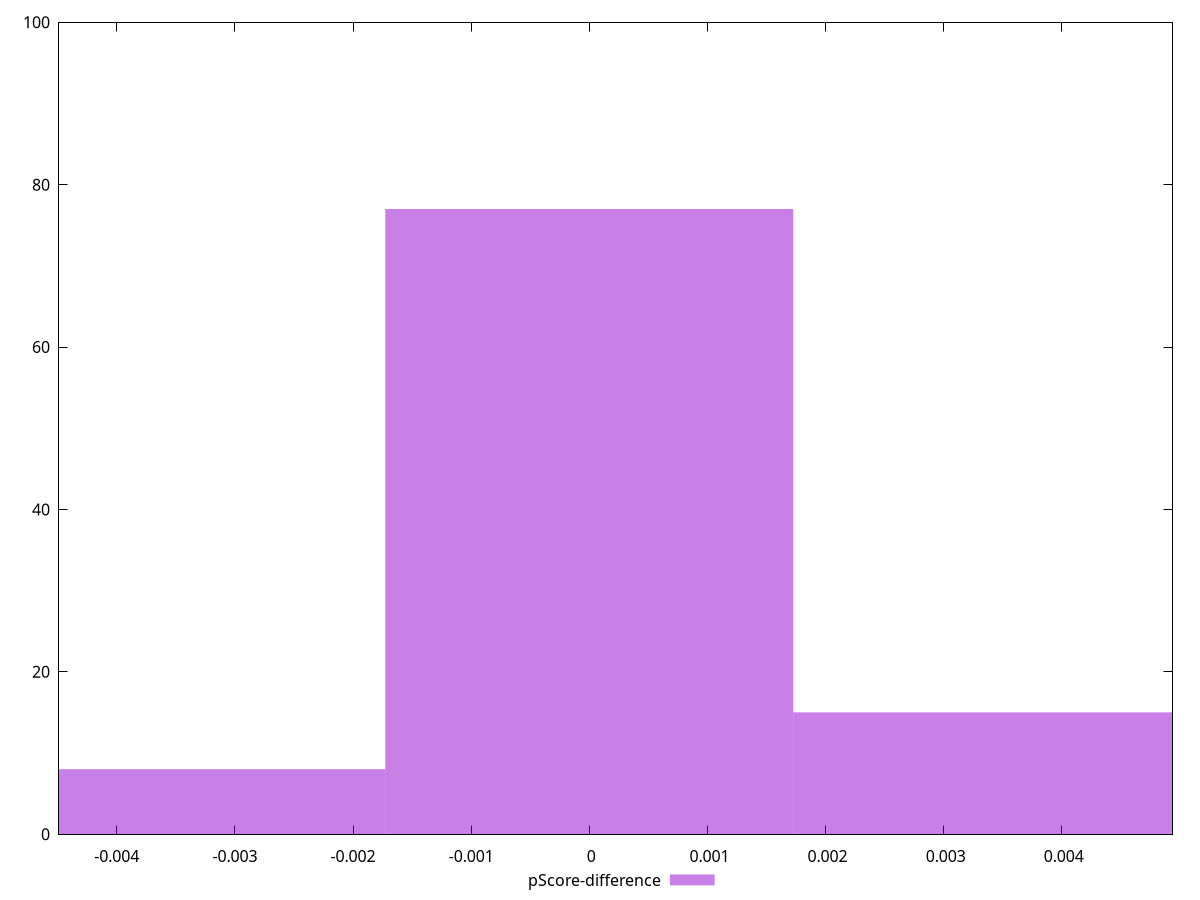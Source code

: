 reset

$pScoreDifference <<EOF
0 77
0.0034539861926130414 15
-0.0034539861926130414 8
EOF

set key outside below
set boxwidth 0.0034539861926130414
set xrange [-0.004489166736602823:0.0049366666666667]
set yrange [0:100]
set trange [0:100]
set style fill transparent solid 0.5 noborder
set terminal svg size 640, 490 enhanced background rgb 'white'
set output "report_00017_2021-02-10T15-08-03.406Z/uses-rel-preconnect/samples/pages+cached/pScore-difference/histogram.svg"

plot $pScoreDifference title "pScore-difference" with boxes

reset

